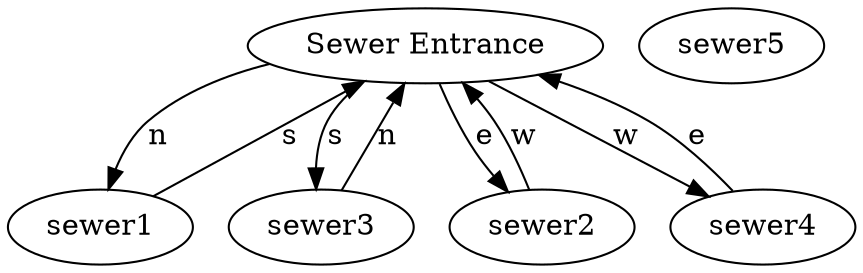 digraph monster {
room_4 [label="Sewer Entrance"];
room_4 -> room_39 [label="n"];
room_4 -> room_264 [label="s"];
room_4 -> room_73 [label="e"];
room_4 -> room_267 [label="w"];
room_39 [label="sewer1"];
room_39 -> room_4 [label="s"];
room_73 [label="sewer2"];
room_73 -> room_4 [label="w"];
room_264 [label="sewer3"];
room_264 -> room_4 [label="n"];
room_267 [label="sewer4"];
room_267 -> room_4 [label="e"];
room_274 [label="sewer5"];
}
